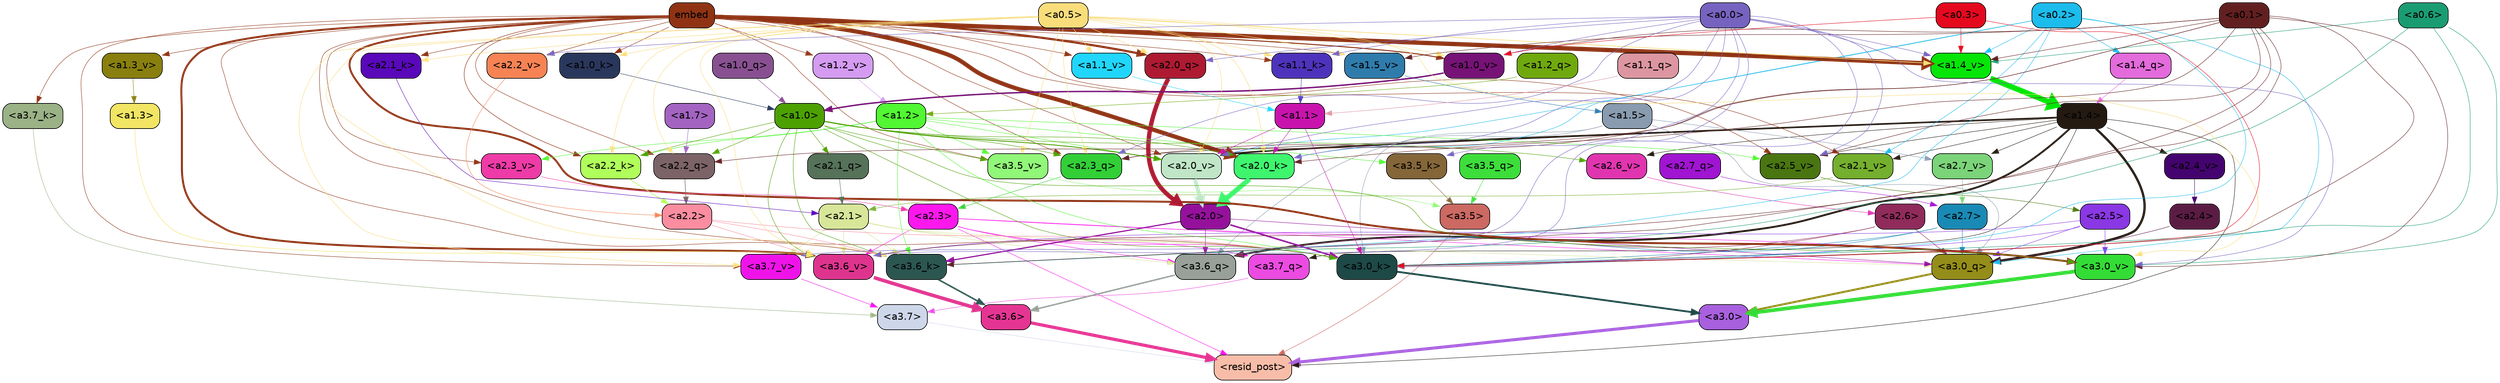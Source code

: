 strict digraph "" {
	graph [bgcolor=transparent,
		layout=dot,
		overlap=false,
		splines=true
	];
	"<a3.7>"	[color=black,
		fillcolor="#ced7ea",
		fontname=Helvetica,
		shape=box,
		style="filled, rounded"];
	"<resid_post>"	[color=black,
		fillcolor="#f8bda8",
		fontname=Helvetica,
		shape=box,
		style="filled, rounded"];
	"<a3.7>" -> "<resid_post>"	[color="#ced7ea",
		penwidth=0.6239100098609924];
	"<a3.6>"	[color=black,
		fillcolor="#e53593",
		fontname=Helvetica,
		shape=box,
		style="filled, rounded"];
	"<a3.6>" -> "<resid_post>"	[color="#e53593",
		penwidth=4.569062113761902];
	"<a3.5>"	[color=black,
		fillcolor="#cb6962",
		fontname=Helvetica,
		shape=box,
		style="filled, rounded"];
	"<a3.5>" -> "<resid_post>"	[color="#cb6962",
		penwidth=0.6];
	"<a3.0>"	[color=black,
		fillcolor="#a860de",
		fontname=Helvetica,
		shape=box,
		style="filled, rounded"];
	"<a3.0>" -> "<resid_post>"	[color="#a860de",
		penwidth=4.283544182777405];
	"<a2.3>"	[color=black,
		fillcolor="#fc18ed",
		fontname=Helvetica,
		shape=box,
		style="filled, rounded"];
	"<a2.3>" -> "<resid_post>"	[color="#fc18ed",
		penwidth=0.6];
	"<a3.7_q>"	[color=black,
		fillcolor="#eb4be1",
		fontname=Helvetica,
		shape=box,
		style="filled, rounded"];
	"<a2.3>" -> "<a3.7_q>"	[color="#fc18ed",
		penwidth=0.6];
	"<a3.6_q>"	[color=black,
		fillcolor="#98a099",
		fontname=Helvetica,
		shape=box,
		style="filled, rounded"];
	"<a2.3>" -> "<a3.6_q>"	[color="#fc18ed",
		penwidth=0.6];
	"<a3.0_q>"	[color=black,
		fillcolor="#948d19",
		fontname=Helvetica,
		shape=box,
		style="filled, rounded"];
	"<a2.3>" -> "<a3.0_q>"	[color="#fc18ed",
		penwidth=0.6];
	"<a3.0_k>"	[color=black,
		fillcolor="#1d4947",
		fontname=Helvetica,
		shape=box,
		style="filled, rounded"];
	"<a2.3>" -> "<a3.0_k>"	[color="#fc18ed",
		penwidth=0.6];
	"<a3.6_v>"	[color=black,
		fillcolor="#de348e",
		fontname=Helvetica,
		shape=box,
		style="filled, rounded"];
	"<a2.3>" -> "<a3.6_v>"	[color="#fc18ed",
		penwidth=0.6];
	"<a3.0_v>"	[color=black,
		fillcolor="#34dc36",
		fontname=Helvetica,
		shape=box,
		style="filled, rounded"];
	"<a2.3>" -> "<a3.0_v>"	[color="#fc18ed",
		penwidth=0.6];
	"<a1.4>"	[color=black,
		fillcolor="#241a12",
		fontname=Helvetica,
		shape=box,
		style="filled, rounded"];
	"<a1.4>" -> "<resid_post>"	[color="#241a12",
		penwidth=0.6];
	"<a1.4>" -> "<a3.7_q>"	[color="#241a12",
		penwidth=0.6];
	"<a1.4>" -> "<a3.6_q>"	[color="#241a12",
		penwidth=2.6908124685287476];
	"<a1.4>" -> "<a3.0_q>"	[color="#241a12",
		penwidth=3.32076895236969];
	"<a2.3_q>"	[color=black,
		fillcolor="#32cf37",
		fontname=Helvetica,
		shape=box,
		style="filled, rounded"];
	"<a1.4>" -> "<a2.3_q>"	[color="#241a12",
		penwidth=0.6];
	"<a2.7_v>"	[color=black,
		fillcolor="#7bd479",
		fontname=Helvetica,
		shape=box,
		style="filled, rounded"];
	"<a1.4>" -> "<a2.7_v>"	[color="#241a12",
		penwidth=0.6];
	"<a2.6_v>"	[color=black,
		fillcolor="#e135b0",
		fontname=Helvetica,
		shape=box,
		style="filled, rounded"];
	"<a1.4>" -> "<a2.6_v>"	[color="#241a12",
		penwidth=0.6];
	"<a2.5_v>"	[color=black,
		fillcolor="#4a7611",
		fontname=Helvetica,
		shape=box,
		style="filled, rounded"];
	"<a1.4>" -> "<a2.5_v>"	[color="#241a12",
		penwidth=0.6];
	"<a2.4_v>"	[color=black,
		fillcolor="#44046f",
		fontname=Helvetica,
		shape=box,
		style="filled, rounded"];
	"<a1.4>" -> "<a2.4_v>"	[color="#241a12",
		penwidth=0.6];
	"<a2.1_v>"	[color=black,
		fillcolor="#74af2d",
		fontname=Helvetica,
		shape=box,
		style="filled, rounded"];
	"<a1.4>" -> "<a2.1_v>"	[color="#241a12",
		penwidth=0.6];
	"<a2.0_v>"	[color=black,
		fillcolor="#c0e6c7",
		fontname=Helvetica,
		shape=box,
		style="filled, rounded"];
	"<a1.4>" -> "<a2.0_v>"	[color="#241a12",
		penwidth=2.3065454959869385];
	"<a3.7_q>" -> "<a3.7>"	[color="#eb4be1",
		penwidth=0.6];
	"<a3.6_q>" -> "<a3.6>"	[color="#98a099",
		penwidth=2.03758105635643];
	"<a3.5_q>"	[color=black,
		fillcolor="#3dde3b",
		fontname=Helvetica,
		shape=box,
		style="filled, rounded"];
	"<a3.5_q>" -> "<a3.5>"	[color="#3dde3b",
		penwidth=0.6];
	"<a3.0_q>" -> "<a3.0>"	[color="#948d19",
		penwidth=2.8638100624084473];
	"<a3.7_k>"	[color=black,
		fillcolor="#9ab286",
		fontname=Helvetica,
		shape=box,
		style="filled, rounded"];
	"<a3.7_k>" -> "<a3.7>"	[color="#9ab286",
		penwidth=0.6];
	"<a3.6_k>"	[color=black,
		fillcolor="#2c5751",
		fontname=Helvetica,
		shape=box,
		style="filled, rounded"];
	"<a3.6_k>" -> "<a3.6>"	[color="#2c5751",
		penwidth=2.174198240041733];
	"<a3.5_k>"	[color=black,
		fillcolor="#856639",
		fontname=Helvetica,
		shape=box,
		style="filled, rounded"];
	"<a3.5_k>" -> "<a3.5>"	[color="#856639",
		penwidth=0.6];
	"<a3.0_k>" -> "<a3.0>"	[color="#1d4947",
		penwidth=2.6274144649505615];
	"<a3.7_v>"	[color=black,
		fillcolor="#f013e9",
		fontname=Helvetica,
		shape=box,
		style="filled, rounded"];
	"<a3.7_v>" -> "<a3.7>"	[color="#f013e9",
		penwidth=0.6];
	"<a3.6_v>" -> "<a3.6>"	[color="#de348e",
		penwidth=5.002329230308533];
	"<a3.5_v>"	[color=black,
		fillcolor="#91f778",
		fontname=Helvetica,
		shape=box,
		style="filled, rounded"];
	"<a3.5_v>" -> "<a3.5>"	[color="#91f778",
		penwidth=0.6];
	"<a3.0_v>" -> "<a3.0>"	[color="#34dc36",
		penwidth=5.188832879066467];
	"<a2.7>"	[color=black,
		fillcolor="#198ab5",
		fontname=Helvetica,
		shape=box,
		style="filled, rounded"];
	"<a2.7>" -> "<a3.6_q>"	[color="#198ab5",
		penwidth=0.6];
	"<a2.7>" -> "<a3.0_q>"	[color="#198ab5",
		penwidth=0.6];
	"<a2.7>" -> "<a3.0_k>"	[color="#198ab5",
		penwidth=0.6];
	"<a2.6>"	[color=black,
		fillcolor="#902b5b",
		fontname=Helvetica,
		shape=box,
		style="filled, rounded"];
	"<a2.6>" -> "<a3.6_q>"	[color="#902b5b",
		penwidth=0.6];
	"<a2.6>" -> "<a3.0_q>"	[color="#902b5b",
		penwidth=0.6];
	"<a2.6>" -> "<a3.0_k>"	[color="#902b5b",
		penwidth=0.6];
	"<a2.1>"	[color=black,
		fillcolor="#d8e699",
		fontname=Helvetica,
		shape=box,
		style="filled, rounded"];
	"<a2.1>" -> "<a3.6_q>"	[color="#d8e699",
		penwidth=0.6];
	"<a2.1>" -> "<a3.0_q>"	[color="#d8e699",
		penwidth=0.6];
	"<a2.1>" -> "<a3.6_k>"	[color="#d8e699",
		penwidth=0.6];
	"<a2.1>" -> "<a3.0_k>"	[color="#d8e699",
		penwidth=0.6];
	"<a2.1>" -> "<a3.7_v>"	[color="#d8e699",
		penwidth=0.6];
	"<a2.1>" -> "<a3.6_v>"	[color="#d8e699",
		penwidth=0.6];
	"<a2.0>"	[color=black,
		fillcolor="#95119c",
		fontname=Helvetica,
		shape=box,
		style="filled, rounded"];
	"<a2.0>" -> "<a3.6_q>"	[color="#95119c",
		penwidth=0.6];
	"<a2.0>" -> "<a3.0_q>"	[color="#95119c",
		penwidth=0.6];
	"<a2.0>" -> "<a3.6_k>"	[color="#95119c",
		penwidth=1.6254686117172241];
	"<a2.0>" -> "<a3.0_k>"	[color="#95119c",
		penwidth=2.182972814887762];
	"<a1.5>"	[color=black,
		fillcolor="#899baf",
		fontname=Helvetica,
		shape=box,
		style="filled, rounded"];
	"<a1.5>" -> "<a3.6_q>"	[color="#899baf",
		penwidth=0.6];
	"<a1.5>" -> "<a3.0_q>"	[color="#899baf",
		penwidth=0.6];
	"<a1.5>" -> "<a3.0_k>"	[color="#899baf",
		penwidth=0.6];
	"<a1.5>" -> "<a2.7_v>"	[color="#899baf",
		penwidth=0.6];
	"<a2.5>"	[color=black,
		fillcolor="#8a37e4",
		fontname=Helvetica,
		shape=box,
		style="filled, rounded"];
	"<a2.5>" -> "<a3.0_q>"	[color="#8a37e4",
		penwidth=0.6];
	"<a2.5>" -> "<a3.0_k>"	[color="#8a37e4",
		penwidth=0.6];
	"<a2.5>" -> "<a3.6_v>"	[color="#8a37e4",
		penwidth=0.6];
	"<a2.5>" -> "<a3.0_v>"	[color="#8a37e4",
		penwidth=0.6];
	"<a2.4>"	[color=black,
		fillcolor="#5b1c44",
		fontname=Helvetica,
		shape=box,
		style="filled, rounded"];
	"<a2.4>" -> "<a3.0_q>"	[color="#5b1c44",
		penwidth=0.6];
	"<a0.2>"	[color=black,
		fillcolor="#1cbcec",
		fontname=Helvetica,
		shape=box,
		style="filled, rounded"];
	"<a0.2>" -> "<a3.0_q>"	[color="#1cbcec",
		penwidth=0.6];
	"<a0.2>" -> "<a3.6_k>"	[color="#1cbcec",
		penwidth=0.6];
	"<a0.2>" -> "<a3.0_k>"	[color="#1cbcec",
		penwidth=0.6];
	"<a2.0_k>"	[color=black,
		fillcolor="#3ff56e",
		fontname=Helvetica,
		shape=box,
		style="filled, rounded"];
	"<a0.2>" -> "<a2.0_k>"	[color="#1cbcec",
		penwidth=0.6];
	"<a0.2>" -> "<a2.1_v>"	[color="#1cbcec",
		penwidth=0.6];
	"<a0.2>" -> "<a2.0_v>"	[color="#1cbcec",
		penwidth=0.6];
	"<a1.4_q>"	[color=black,
		fillcolor="#e36bdc",
		fontname=Helvetica,
		shape=box,
		style="filled, rounded"];
	"<a0.2>" -> "<a1.4_q>"	[color="#1cbcec",
		penwidth=0.6];
	"<a1.4_v>"	[color=black,
		fillcolor="#06e508",
		fontname=Helvetica,
		shape=box,
		style="filled, rounded"];
	"<a0.2>" -> "<a1.4_v>"	[color="#1cbcec",
		penwidth=0.6];
	embed	[color=black,
		fillcolor="#8f3314",
		fontname=Helvetica,
		shape=box,
		style="filled, rounded"];
	embed -> "<a3.7_k>"	[color="#8f3314",
		penwidth=0.6];
	embed -> "<a3.6_k>"	[color="#8f3314",
		penwidth=0.6];
	embed -> "<a3.0_k>"	[color="#8f3314",
		penwidth=0.6];
	embed -> "<a3.7_v>"	[color="#8f3314",
		penwidth=0.6];
	embed -> "<a3.6_v>"	[color="#8f3314",
		penwidth=2.809220314025879];
	embed -> "<a3.5_v>"	[color="#8f3314",
		penwidth=0.6];
	embed -> "<a3.0_v>"	[color="#8f3314",
		penwidth=2.754121422767639];
	embed -> "<a2.3_q>"	[color="#8f3314",
		penwidth=0.6];
	"<a2.2_q>"	[color=black,
		fillcolor="#7b6367",
		fontname=Helvetica,
		shape=box,
		style="filled, rounded"];
	embed -> "<a2.2_q>"	[color="#8f3314",
		penwidth=0.6];
	"<a2.0_q>"	[color=black,
		fillcolor="#ae1a32",
		fontname=Helvetica,
		shape=box,
		style="filled, rounded"];
	embed -> "<a2.0_q>"	[color="#8f3314",
		penwidth=3.102177858352661];
	"<a2.2_k>"	[color=black,
		fillcolor="#b0ff5b",
		fontname=Helvetica,
		shape=box,
		style="filled, rounded"];
	embed -> "<a2.2_k>"	[color="#8f3314",
		penwidth=0.6805839538574219];
	"<a2.1_k>"	[color=black,
		fillcolor="#5908ba",
		fontname=Helvetica,
		shape=box,
		style="filled, rounded"];
	embed -> "<a2.1_k>"	[color="#8f3314",
		penwidth=0.6];
	embed -> "<a2.0_k>"	[color="#8f3314",
		penwidth=5.977519929409027];
	embed -> "<a2.5_v>"	[color="#8f3314",
		penwidth=0.6];
	"<a2.3_v>"	[color=black,
		fillcolor="#ee3ba7",
		fontname=Helvetica,
		shape=box,
		style="filled, rounded"];
	embed -> "<a2.3_v>"	[color="#8f3314",
		penwidth=0.6];
	"<a2.2_v>"	[color=black,
		fillcolor="#f78354",
		fontname=Helvetica,
		shape=box,
		style="filled, rounded"];
	embed -> "<a2.2_v>"	[color="#8f3314",
		penwidth=0.6436443328857422];
	embed -> "<a2.1_v>"	[color="#8f3314",
		penwidth=0.6];
	embed -> "<a2.0_v>"	[color="#8f3314",
		penwidth=0.6];
	"<a1.1_k>"	[color=black,
		fillcolor="#4d33bc",
		fontname=Helvetica,
		shape=box,
		style="filled, rounded"];
	embed -> "<a1.1_k>"	[color="#8f3314",
		penwidth=0.6];
	"<a1.0_k>"	[color=black,
		fillcolor="#2a375d",
		fontname=Helvetica,
		shape=box,
		style="filled, rounded"];
	embed -> "<a1.0_k>"	[color="#8f3314",
		penwidth=0.6];
	"<a1.5_v>"	[color=black,
		fillcolor="#2f7cac",
		fontname=Helvetica,
		shape=box,
		style="filled, rounded"];
	embed -> "<a1.5_v>"	[color="#8f3314",
		penwidth=0.6];
	embed -> "<a1.4_v>"	[color="#8f3314",
		penwidth=6.155339062213898];
	"<a1.3_v>"	[color=black,
		fillcolor="#887f0e",
		fontname=Helvetica,
		shape=box,
		style="filled, rounded"];
	embed -> "<a1.3_v>"	[color="#8f3314",
		penwidth=0.6];
	"<a1.2_v>"	[color=black,
		fillcolor="#d49bf1",
		fontname=Helvetica,
		shape=box,
		style="filled, rounded"];
	embed -> "<a1.2_v>"	[color="#8f3314",
		penwidth=0.6];
	"<a1.1_v>"	[color=black,
		fillcolor="#21d6fc",
		fontname=Helvetica,
		shape=box,
		style="filled, rounded"];
	embed -> "<a1.1_v>"	[color="#8f3314",
		penwidth=0.6];
	"<a1.0_v>"	[color=black,
		fillcolor="#771277",
		fontname=Helvetica,
		shape=box,
		style="filled, rounded"];
	embed -> "<a1.0_v>"	[color="#8f3314",
		penwidth=1.3890299797058105];
	"<a2.2>"	[color=black,
		fillcolor="#fa8d9f",
		fontname=Helvetica,
		shape=box,
		style="filled, rounded"];
	"<a2.2>" -> "<a3.6_k>"	[color="#fa8d9f",
		penwidth=0.6];
	"<a2.2>" -> "<a3.0_k>"	[color="#fa8d9f",
		penwidth=0.6065438985824585];
	"<a2.2>" -> "<a3.6_v>"	[color="#fa8d9f",
		penwidth=0.6];
	"<a1.2>"	[color=black,
		fillcolor="#51f732",
		fontname=Helvetica,
		shape=box,
		style="filled, rounded"];
	"<a1.2>" -> "<a3.6_k>"	[color="#51f732",
		penwidth=0.6];
	"<a1.2>" -> "<a3.5_k>"	[color="#51f732",
		penwidth=0.6];
	"<a1.2>" -> "<a3.0_k>"	[color="#51f732",
		penwidth=0.6];
	"<a1.2>" -> "<a3.5_v>"	[color="#51f732",
		penwidth=0.6];
	"<a1.2>" -> "<a2.2_k>"	[color="#51f732",
		penwidth=0.6];
	"<a1.2>" -> "<a2.5_v>"	[color="#51f732",
		penwidth=0.6];
	"<a1.2>" -> "<a2.3_v>"	[color="#51f732",
		penwidth=0.6];
	"<a1.2>" -> "<a2.0_v>"	[color="#51f732",
		penwidth=0.6];
	"<a1.0>"	[color=black,
		fillcolor="#4ca101",
		fontname=Helvetica,
		shape=box,
		style="filled, rounded"];
	"<a1.0>" -> "<a3.6_k>"	[color="#4ca101",
		penwidth=0.6];
	"<a1.0>" -> "<a3.0_k>"	[color="#4ca101",
		penwidth=0.6];
	"<a1.0>" -> "<a3.6_v>"	[color="#4ca101",
		penwidth=0.6];
	"<a1.0>" -> "<a3.5_v>"	[color="#4ca101",
		penwidth=0.6];
	"<a1.0>" -> "<a3.0_v>"	[color="#4ca101",
		penwidth=0.6];
	"<a1.0>" -> "<a2.3_q>"	[color="#4ca101",
		penwidth=0.6];
	"<a1.0>" -> "<a2.2_q>"	[color="#4ca101",
		penwidth=0.6];
	"<a2.1_q>"	[color=black,
		fillcolor="#567259",
		fontname=Helvetica,
		shape=box,
		style="filled, rounded"];
	"<a1.0>" -> "<a2.1_q>"	[color="#4ca101",
		penwidth=0.6];
	"<a1.0>" -> "<a2.2_k>"	[color="#4ca101",
		penwidth=0.6];
	"<a1.0>" -> "<a2.0_k>"	[color="#4ca101",
		penwidth=0.6];
	"<a1.0>" -> "<a2.6_v>"	[color="#4ca101",
		penwidth=0.6];
	"<a1.0>" -> "<a2.0_v>"	[color="#4ca101",
		penwidth=1.2192587852478027];
	"<a0.6>"	[color=black,
		fillcolor="#1a9c72",
		fontname=Helvetica,
		shape=box,
		style="filled, rounded"];
	"<a0.6>" -> "<a3.6_k>"	[color="#1a9c72",
		penwidth=0.6];
	"<a0.6>" -> "<a3.0_k>"	[color="#1a9c72",
		penwidth=0.6];
	"<a0.6>" -> "<a3.0_v>"	[color="#1a9c72",
		penwidth=0.6];
	"<a0.6>" -> "<a1.4_v>"	[color="#1a9c72",
		penwidth=0.6];
	"<a0.5>"	[color=black,
		fillcolor="#f9dd7b",
		fontname=Helvetica,
		shape=box,
		style="filled, rounded"];
	"<a0.5>" -> "<a3.6_k>"	[color="#f9dd7b",
		penwidth=0.6];
	"<a0.5>" -> "<a3.7_v>"	[color="#f9dd7b",
		penwidth=0.6];
	"<a0.5>" -> "<a3.6_v>"	[color="#f9dd7b",
		penwidth=0.6];
	"<a0.5>" -> "<a3.5_v>"	[color="#f9dd7b",
		penwidth=0.6];
	"<a0.5>" -> "<a3.0_v>"	[color="#f9dd7b",
		penwidth=0.6120390892028809];
	"<a0.5>" -> "<a2.3_q>"	[color="#f9dd7b",
		penwidth=0.6];
	"<a0.5>" -> "<a2.2_q>"	[color="#f9dd7b",
		penwidth=0.6];
	"<a0.5>" -> "<a2.0_q>"	[color="#f9dd7b",
		penwidth=0.6];
	"<a0.5>" -> "<a2.2_k>"	[color="#f9dd7b",
		penwidth=0.6];
	"<a0.5>" -> "<a2.1_k>"	[color="#f9dd7b",
		penwidth=0.6];
	"<a0.5>" -> "<a2.0_k>"	[color="#f9dd7b",
		penwidth=0.658348560333252];
	"<a0.5>" -> "<a2.0_v>"	[color="#f9dd7b",
		penwidth=0.6];
	"<a0.5>" -> "<a1.1_k>"	[color="#f9dd7b",
		penwidth=0.6];
	"<a0.5>" -> "<a1.0_k>"	[color="#f9dd7b",
		penwidth=0.6];
	"<a0.5>" -> "<a1.5_v>"	[color="#f9dd7b",
		penwidth=0.6];
	"<a0.5>" -> "<a1.4_v>"	[color="#f9dd7b",
		penwidth=0.9002184867858887];
	"<a0.5>" -> "<a1.1_v>"	[color="#f9dd7b",
		penwidth=0.6];
	"<a0.5>" -> "<a1.0_v>"	[color="#f9dd7b",
		penwidth=0.6];
	"<a0.1>"	[color=black,
		fillcolor="#621f20",
		fontname=Helvetica,
		shape=box,
		style="filled, rounded"];
	"<a0.1>" -> "<a3.6_k>"	[color="#621f20",
		penwidth=0.6];
	"<a0.1>" -> "<a3.0_k>"	[color="#621f20",
		penwidth=0.6];
	"<a0.1>" -> "<a3.6_v>"	[color="#621f20",
		penwidth=0.6];
	"<a0.1>" -> "<a3.0_v>"	[color="#621f20",
		penwidth=0.6];
	"<a0.1>" -> "<a2.3_q>"	[color="#621f20",
		penwidth=0.6];
	"<a0.1>" -> "<a2.2_q>"	[color="#621f20",
		penwidth=0.6];
	"<a0.1>" -> "<a2.0_k>"	[color="#621f20",
		penwidth=0.6];
	"<a0.1>" -> "<a2.5_v>"	[color="#621f20",
		penwidth=0.6];
	"<a0.1>" -> "<a1.5_v>"	[color="#621f20",
		penwidth=0.6];
	"<a0.1>" -> "<a1.4_v>"	[color="#621f20",
		penwidth=0.6];
	"<a0.1>" -> "<a1.0_v>"	[color="#621f20",
		penwidth=0.6];
	"<a0.0>"	[color=black,
		fillcolor="#7663c0",
		fontname=Helvetica,
		shape=box,
		style="filled, rounded"];
	"<a0.0>" -> "<a3.5_k>"	[color="#7663c0",
		penwidth=0.6];
	"<a0.0>" -> "<a3.7_v>"	[color="#7663c0",
		penwidth=0.6];
	"<a0.0>" -> "<a3.6_v>"	[color="#7663c0",
		penwidth=0.6];
	"<a0.0>" -> "<a3.0_v>"	[color="#7663c0",
		penwidth=0.6];
	"<a0.0>" -> "<a2.3_q>"	[color="#7663c0",
		penwidth=0.6];
	"<a0.0>" -> "<a2.0_q>"	[color="#7663c0",
		penwidth=0.6];
	"<a0.0>" -> "<a2.0_k>"	[color="#7663c0",
		penwidth=0.6];
	"<a0.0>" -> "<a2.5_v>"	[color="#7663c0",
		penwidth=0.6];
	"<a0.0>" -> "<a2.2_v>"	[color="#7663c0",
		penwidth=0.6];
	"<a0.0>" -> "<a2.0_v>"	[color="#7663c0",
		penwidth=0.6];
	"<a0.0>" -> "<a1.1_k>"	[color="#7663c0",
		penwidth=0.6];
	"<a0.0>" -> "<a1.4_v>"	[color="#7663c0",
		penwidth=0.6];
	"<a0.0>" -> "<a1.0_v>"	[color="#7663c0",
		penwidth=0.6];
	"<a1.1>"	[color=black,
		fillcolor="#c814ad",
		fontname=Helvetica,
		shape=box,
		style="filled, rounded"];
	"<a1.1>" -> "<a3.0_k>"	[color="#c814ad",
		penwidth=0.6];
	"<a1.1>" -> "<a2.0_k>"	[color="#c814ad",
		penwidth=0.6];
	"<a1.1>" -> "<a2.0_v>"	[color="#c814ad",
		penwidth=0.6];
	"<a0.3>"	[color=black,
		fillcolor="#e5091e",
		fontname=Helvetica,
		shape=box,
		style="filled, rounded"];
	"<a0.3>" -> "<a3.0_k>"	[color="#e5091e",
		penwidth=0.6];
	"<a0.3>" -> "<a1.4_v>"	[color="#e5091e",
		penwidth=0.6];
	"<a0.3>" -> "<a1.0_v>"	[color="#e5091e",
		penwidth=0.6];
	"<a1.3>"	[color=black,
		fillcolor="#f2e564",
		fontname=Helvetica,
		shape=box,
		style="filled, rounded"];
	"<a1.3>" -> "<a3.6_v>"	[color="#f2e564",
		penwidth=0.6];
	"<a2.7_q>"	[color=black,
		fillcolor="#a014d2",
		fontname=Helvetica,
		shape=box,
		style="filled, rounded"];
	"<a2.7_q>" -> "<a2.7>"	[color="#a014d2",
		penwidth=0.6];
	"<a2.3_q>" -> "<a2.3>"	[color="#32cf37",
		penwidth=0.6];
	"<a2.2_q>" -> "<a2.2>"	[color="#7b6367",
		penwidth=0.7585353851318359];
	"<a2.1_q>" -> "<a2.1>"	[color="#567259",
		penwidth=0.6];
	"<a2.0_q>" -> "<a2.0>"	[color="#ae1a32",
		penwidth=6.189085364341736];
	"<a2.2_k>" -> "<a2.2>"	[color="#b0ff5b",
		penwidth=0.87534499168396];
	"<a2.1_k>" -> "<a2.1>"	[color="#5908ba",
		penwidth=0.6];
	"<a2.0_k>" -> "<a2.0>"	[color="#3ff56e",
		penwidth=7.056803464889526];
	"<a2.7_v>" -> "<a2.7>"	[color="#7bd479",
		penwidth=0.6];
	"<a2.6_v>" -> "<a2.6>"	[color="#e135b0",
		penwidth=0.6];
	"<a2.5_v>" -> "<a2.5>"	[color="#4a7611",
		penwidth=0.6];
	"<a2.4_v>" -> "<a2.4>"	[color="#44046f",
		penwidth=0.6];
	"<a2.3_v>" -> "<a2.3>"	[color="#ee3ba7",
		penwidth=0.6];
	"<a2.2_v>" -> "<a2.2>"	[color="#f78354",
		penwidth=0.6];
	"<a2.1_v>" -> "<a2.1>"	[color="#74af2d",
		penwidth=0.6];
	"<a2.0_v>" -> "<a2.0>"	[color="#c0e6c7",
		penwidth=5.12138295173645];
	"<a1.7>"	[color=black,
		fillcolor="#a364c1",
		fontname=Helvetica,
		shape=box,
		style="filled, rounded"];
	"<a1.7>" -> "<a2.2_q>"	[color="#a364c1",
		penwidth=0.6];
	"<a1.4_q>" -> "<a1.4>"	[color="#e36bdc",
		penwidth=0.6];
	"<a1.2_q>"	[color=black,
		fillcolor="#70a90e",
		fontname=Helvetica,
		shape=box,
		style="filled, rounded"];
	"<a1.2_q>" -> "<a1.2>"	[color="#70a90e",
		penwidth=0.6036911010742188];
	"<a1.1_q>"	[color=black,
		fillcolor="#dc96a1",
		fontname=Helvetica,
		shape=box,
		style="filled, rounded"];
	"<a1.1_q>" -> "<a1.1>"	[color="#dc96a1",
		penwidth=0.6];
	"<a1.0_q>"	[color=black,
		fillcolor="#885091",
		fontname=Helvetica,
		shape=box,
		style="filled, rounded"];
	"<a1.0_q>" -> "<a1.0>"	[color="#885091",
		penwidth=0.6];
	"<a1.1_k>" -> "<a1.1>"	[color="#4d33bc",
		penwidth=0.6];
	"<a1.0_k>" -> "<a1.0>"	[color="#2a375d",
		penwidth=0.6];
	"<a1.5_v>" -> "<a1.5>"	[color="#2f7cac",
		penwidth=0.6];
	"<a1.4_v>" -> "<a1.4>"	[color="#06e508",
		penwidth=7.850657939910889];
	"<a1.3_v>" -> "<a1.3>"	[color="#887f0e",
		penwidth=0.6];
	"<a1.2_v>" -> "<a1.2>"	[color="#d49bf1",
		penwidth=0.6];
	"<a1.1_v>" -> "<a1.1>"	[color="#21d6fc",
		penwidth=0.6];
	"<a1.0_v>" -> "<a1.0>"	[color="#771277",
		penwidth=2.021620035171509];
}
